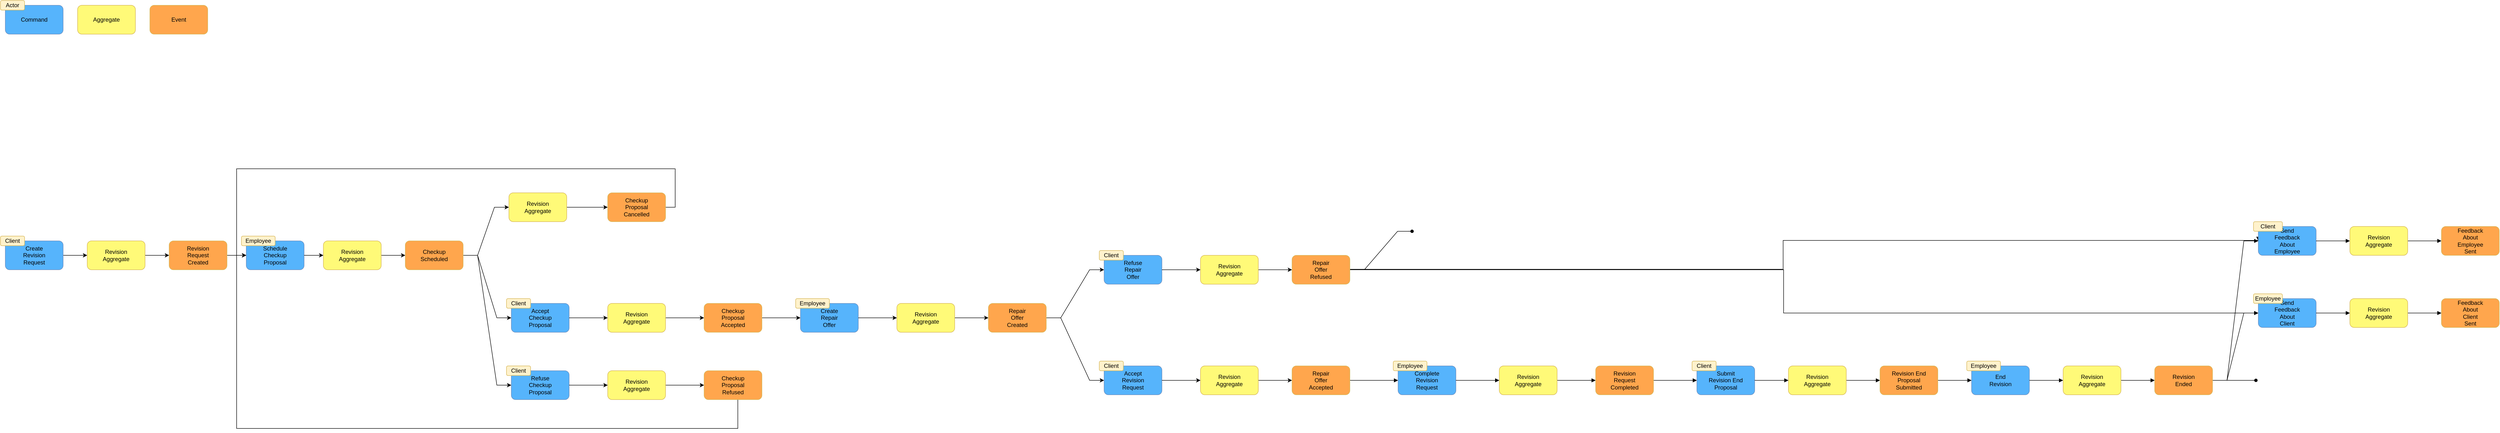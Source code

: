 <mxfile version="12.4.2" type="device" pages="1"><diagram id="Q2EZH66DtcWH2qnQFRf0" name="Page-1"><mxGraphModel dx="6433" dy="4361" grid="1" gridSize="10" guides="1" tooltips="1" connect="1" arrows="1" fold="1" page="0" pageScale="1" pageWidth="1600" pageHeight="1200" math="0" shadow="0"><root><mxCell id="0"/><mxCell id="1" parent="0"/><mxCell id="t-F11zMt_uVnYm2Mp9bM-4" style="edgeStyle=entityRelationEdgeStyle;rounded=0;orthogonalLoop=1;jettySize=auto;html=1;exitX=1;exitY=0.5;exitDx=0;exitDy=0;entryX=0;entryY=0.5;entryDx=0;entryDy=0;fontColor=#000000;" edge="1" parent="1" source="t-F11zMt_uVnYm2Mp9bM-1" target="t-F11zMt_uVnYm2Mp9bM-3"><mxGeometry relative="1" as="geometry"/></mxCell><mxCell id="t-F11zMt_uVnYm2Mp9bM-8" style="edgeStyle=entityRelationEdgeStyle;rounded=0;orthogonalLoop=1;jettySize=auto;html=1;exitX=1;exitY=0.5;exitDx=0;exitDy=0;entryX=0;entryY=0.5;entryDx=0;entryDy=0;fontColor=#000000;" edge="1" parent="1" source="t-F11zMt_uVnYm2Mp9bM-3" target="t-F11zMt_uVnYm2Mp9bM-7"><mxGeometry relative="1" as="geometry"/></mxCell><mxCell id="t-F11zMt_uVnYm2Mp9bM-3" value="Revision&lt;br&gt;Aggregate" style="rounded=1;whiteSpace=wrap;html=1;fillColor=#FFFA78;strokeColor=#d6b656;fontColor=#000000;" vertex="1" parent="1"><mxGeometry x="230" y="270" width="120" height="60" as="geometry"/></mxCell><mxCell id="t-F11zMt_uVnYm2Mp9bM-11" style="edgeStyle=entityRelationEdgeStyle;rounded=0;orthogonalLoop=1;jettySize=auto;html=1;exitX=1;exitY=0.5;exitDx=0;exitDy=0;fontColor=#000000;" edge="1" parent="1" source="t-F11zMt_uVnYm2Mp9bM-7" target="t-F11zMt_uVnYm2Mp9bM-9"><mxGeometry relative="1" as="geometry"/></mxCell><mxCell id="t-F11zMt_uVnYm2Mp9bM-7" value="Revision&lt;br&gt;Request&lt;br&gt;Created" style="rounded=1;whiteSpace=wrap;html=1;fillColor=#FFA64D;strokeColor=#d6b656;fontColor=#000000;" vertex="1" parent="1"><mxGeometry x="400" y="270" width="120" height="60" as="geometry"/></mxCell><mxCell id="t-F11zMt_uVnYm2Mp9bM-12" value="" style="group" vertex="1" connectable="0" parent="1"><mxGeometry x="550" y="260" width="130" height="70" as="geometry"/></mxCell><mxCell id="t-F11zMt_uVnYm2Mp9bM-9" value="Schedule&lt;br&gt;Checkup&lt;br&gt;Proposal" style="rounded=1;whiteSpace=wrap;html=1;fillColor=#56B4FC;strokeColor=#6c8ebf;fontColor=#000000;" vertex="1" parent="t-F11zMt_uVnYm2Mp9bM-12"><mxGeometry x="10" y="10" width="120" height="60" as="geometry"/></mxCell><mxCell id="t-F11zMt_uVnYm2Mp9bM-10" value="Employee" style="rounded=1;whiteSpace=wrap;html=1;fillColor=#fff2cc;strokeColor=#d6b656;fontColor=#000000;" vertex="1" parent="t-F11zMt_uVnYm2Mp9bM-12"><mxGeometry width="70" height="20" as="geometry"/></mxCell><mxCell id="t-F11zMt_uVnYm2Mp9bM-13" value="" style="group" vertex="1" connectable="0" parent="1"><mxGeometry x="50" y="260" width="130" height="70" as="geometry"/></mxCell><mxCell id="t-F11zMt_uVnYm2Mp9bM-1" value="Create&lt;br&gt;Revision&lt;br&gt;Request" style="rounded=1;whiteSpace=wrap;html=1;fillColor=#56B4FC;strokeColor=#6c8ebf;fontColor=#000000;" vertex="1" parent="t-F11zMt_uVnYm2Mp9bM-13"><mxGeometry x="10" y="10" width="120" height="60" as="geometry"/></mxCell><mxCell id="t-F11zMt_uVnYm2Mp9bM-5" value="Client" style="rounded=1;whiteSpace=wrap;html=1;fillColor=#fff2cc;strokeColor=#d6b656;fontColor=#000000;" vertex="1" parent="t-F11zMt_uVnYm2Mp9bM-13"><mxGeometry width="50" height="20" as="geometry"/></mxCell><mxCell id="t-F11zMt_uVnYm2Mp9bM-20" style="edgeStyle=entityRelationEdgeStyle;rounded=0;orthogonalLoop=1;jettySize=auto;html=1;exitX=1;exitY=0.5;exitDx=0;exitDy=0;entryX=0;entryY=0.5;entryDx=0;entryDy=0;fontColor=#000000;" edge="1" parent="1" source="t-F11zMt_uVnYm2Mp9bM-17" target="t-F11zMt_uVnYm2Mp9bM-19"><mxGeometry relative="1" as="geometry"/></mxCell><mxCell id="t-F11zMt_uVnYm2Mp9bM-17" value="Revision&lt;br&gt;Aggregate" style="rounded=1;whiteSpace=wrap;html=1;fillColor=#FFFA78;strokeColor=#d6b656;fontColor=#000000;" vertex="1" parent="1"><mxGeometry x="720" y="270" width="120" height="60" as="geometry"/></mxCell><mxCell id="t-F11zMt_uVnYm2Mp9bM-18" style="edgeStyle=entityRelationEdgeStyle;rounded=0;orthogonalLoop=1;jettySize=auto;html=1;exitX=1;exitY=0.5;exitDx=0;exitDy=0;fontColor=#000000;" edge="1" parent="1" source="t-F11zMt_uVnYm2Mp9bM-9" target="t-F11zMt_uVnYm2Mp9bM-17"><mxGeometry relative="1" as="geometry"/></mxCell><mxCell id="t-F11zMt_uVnYm2Mp9bM-24" style="edgeStyle=entityRelationEdgeStyle;rounded=0;orthogonalLoop=1;jettySize=auto;html=1;exitX=1;exitY=0.5;exitDx=0;exitDy=0;entryX=0;entryY=0.5;entryDx=0;entryDy=0;fontColor=#000000;" edge="1" parent="1" source="t-F11zMt_uVnYm2Mp9bM-19" target="t-F11zMt_uVnYm2Mp9bM-32"><mxGeometry relative="1" as="geometry"><mxPoint x="1109.765" y="199.824" as="targetPoint"/></mxGeometry></mxCell><mxCell id="t-F11zMt_uVnYm2Mp9bM-31" style="edgeStyle=entityRelationEdgeStyle;rounded=0;orthogonalLoop=1;jettySize=auto;html=1;exitX=1;exitY=0.5;exitDx=0;exitDy=0;entryX=0;entryY=0.5;entryDx=0;entryDy=0;fontColor=#000000;" edge="1" parent="1" source="t-F11zMt_uVnYm2Mp9bM-19" target="t-F11zMt_uVnYm2Mp9bM-29"><mxGeometry relative="1" as="geometry"/></mxCell><mxCell id="t-F11zMt_uVnYm2Mp9bM-68" style="edgeStyle=entityRelationEdgeStyle;rounded=0;orthogonalLoop=1;jettySize=auto;html=1;exitX=1;exitY=0.5;exitDx=0;exitDy=0;entryX=0;entryY=0.5;entryDx=0;entryDy=0;fontColor=#000000;" edge="1" parent="1" source="t-F11zMt_uVnYm2Mp9bM-19" target="t-F11zMt_uVnYm2Mp9bM-60"><mxGeometry relative="1" as="geometry"/></mxCell><mxCell id="t-F11zMt_uVnYm2Mp9bM-19" value="Checkup&lt;br&gt;Scheduled" style="rounded=1;whiteSpace=wrap;html=1;fillColor=#FFA64D;strokeColor=#d6b656;fontColor=#000000;" vertex="1" parent="1"><mxGeometry x="890" y="270" width="120" height="60" as="geometry"/></mxCell><mxCell id="t-F11zMt_uVnYm2Mp9bM-28" value="" style="group" vertex="1" connectable="0" parent="1"><mxGeometry x="1100" y="390" width="130" height="70" as="geometry"/></mxCell><mxCell id="t-F11zMt_uVnYm2Mp9bM-29" value="Accept&lt;br&gt;Checkup&lt;br&gt;Proposal" style="rounded=1;whiteSpace=wrap;html=1;fillColor=#56B4FC;strokeColor=#6c8ebf;fontColor=#000000;" vertex="1" parent="t-F11zMt_uVnYm2Mp9bM-28"><mxGeometry x="10" y="10" width="120" height="60" as="geometry"/></mxCell><mxCell id="t-F11zMt_uVnYm2Mp9bM-30" value="Client" style="rounded=1;whiteSpace=wrap;html=1;fillColor=#fff2cc;strokeColor=#d6b656;fontColor=#000000;" vertex="1" parent="t-F11zMt_uVnYm2Mp9bM-28"><mxGeometry width="50" height="20" as="geometry"/></mxCell><mxCell id="t-F11zMt_uVnYm2Mp9bM-38" style="edgeStyle=entityRelationEdgeStyle;rounded=0;orthogonalLoop=1;jettySize=auto;html=1;exitX=1;exitY=0.5;exitDx=0;exitDy=0;entryX=0;entryY=0.5;entryDx=0;entryDy=0;fontColor=#000000;" edge="1" parent="1" source="t-F11zMt_uVnYm2Mp9bM-32" target="t-F11zMt_uVnYm2Mp9bM-37"><mxGeometry relative="1" as="geometry"/></mxCell><mxCell id="t-F11zMt_uVnYm2Mp9bM-32" value="Revision&lt;br&gt;Aggregate" style="rounded=1;whiteSpace=wrap;html=1;fillColor=#FFFA78;strokeColor=#d6b656;fontColor=#000000;" vertex="1" parent="1"><mxGeometry x="1105" y="170" width="120" height="60" as="geometry"/></mxCell><mxCell id="t-F11zMt_uVnYm2Mp9bM-41" style="edgeStyle=entityRelationEdgeStyle;rounded=0;orthogonalLoop=1;jettySize=auto;html=1;exitX=1;exitY=0.5;exitDx=0;exitDy=0;entryX=0;entryY=0.5;entryDx=0;entryDy=0;fontColor=#000000;" edge="1" parent="1" source="t-F11zMt_uVnYm2Mp9bM-35" target="t-F11zMt_uVnYm2Mp9bM-40"><mxGeometry relative="1" as="geometry"/></mxCell><mxCell id="t-F11zMt_uVnYm2Mp9bM-35" value="Revision&lt;br&gt;Aggregate" style="rounded=1;whiteSpace=wrap;html=1;fillColor=#FFFA78;strokeColor=#d6b656;fontColor=#000000;" vertex="1" parent="1"><mxGeometry x="1310" y="400" width="120" height="60" as="geometry"/></mxCell><mxCell id="t-F11zMt_uVnYm2Mp9bM-36" style="edgeStyle=entityRelationEdgeStyle;rounded=0;orthogonalLoop=1;jettySize=auto;html=1;exitX=1;exitY=0.5;exitDx=0;exitDy=0;entryX=0;entryY=0.5;entryDx=0;entryDy=0;fontColor=#000000;" edge="1" parent="1" source="t-F11zMt_uVnYm2Mp9bM-29" target="t-F11zMt_uVnYm2Mp9bM-35"><mxGeometry relative="1" as="geometry"/></mxCell><mxCell id="t-F11zMt_uVnYm2Mp9bM-39" style="rounded=0;orthogonalLoop=1;jettySize=auto;html=1;exitX=1;exitY=0.5;exitDx=0;exitDy=0;entryX=0;entryY=0.5;entryDx=0;entryDy=0;fontColor=#000000;edgeStyle=orthogonalEdgeStyle;" edge="1" parent="1" source="t-F11zMt_uVnYm2Mp9bM-37" target="t-F11zMt_uVnYm2Mp9bM-9"><mxGeometry relative="1" as="geometry"><Array as="points"><mxPoint x="1450" y="200"/><mxPoint x="1450" y="120"/><mxPoint x="540" y="120"/><mxPoint x="540" y="300"/></Array></mxGeometry></mxCell><mxCell id="t-F11zMt_uVnYm2Mp9bM-37" value="Checkup&lt;br&gt;Proposal&lt;br&gt;Cancelled" style="rounded=1;whiteSpace=wrap;html=1;fillColor=#FFA64D;strokeColor=#d6b656;fontColor=#000000;" vertex="1" parent="1"><mxGeometry x="1310" y="170" width="120" height="60" as="geometry"/></mxCell><mxCell id="t-F11zMt_uVnYm2Mp9bM-48" style="edgeStyle=entityRelationEdgeStyle;rounded=0;orthogonalLoop=1;jettySize=auto;html=1;exitX=1;exitY=0.5;exitDx=0;exitDy=0;entryX=0;entryY=0.5;entryDx=0;entryDy=0;fontColor=#000000;" edge="1" parent="1" source="t-F11zMt_uVnYm2Mp9bM-40" target="t-F11zMt_uVnYm2Mp9bM-46"><mxGeometry relative="1" as="geometry"/></mxCell><mxCell id="t-F11zMt_uVnYm2Mp9bM-40" value="Checkup&lt;br&gt;Proposal&lt;br&gt;Accepted" style="rounded=1;whiteSpace=wrap;html=1;fillColor=#FFA64D;strokeColor=#d6b656;fontColor=#000000;" vertex="1" parent="1"><mxGeometry x="1510" y="400" width="120" height="60" as="geometry"/></mxCell><mxCell id="t-F11zMt_uVnYm2Mp9bM-45" value="" style="group" vertex="1" connectable="0" parent="1"><mxGeometry x="1700" y="390" width="130" height="70" as="geometry"/></mxCell><mxCell id="t-F11zMt_uVnYm2Mp9bM-46" value="Create&lt;br&gt;Repair&lt;br&gt;Offer" style="rounded=1;whiteSpace=wrap;html=1;fillColor=#56B4FC;strokeColor=#6c8ebf;fontColor=#000000;" vertex="1" parent="t-F11zMt_uVnYm2Mp9bM-45"><mxGeometry x="10" y="10" width="120" height="60" as="geometry"/></mxCell><mxCell id="t-F11zMt_uVnYm2Mp9bM-47" value="Employee" style="rounded=1;whiteSpace=wrap;html=1;fillColor=#fff2cc;strokeColor=#d6b656;fontColor=#000000;" vertex="1" parent="t-F11zMt_uVnYm2Mp9bM-45"><mxGeometry width="70" height="20" as="geometry"/></mxCell><mxCell id="t-F11zMt_uVnYm2Mp9bM-53" value="" style="group" vertex="1" connectable="0" parent="1"><mxGeometry x="50" y="-230" width="130" height="70" as="geometry"/></mxCell><mxCell id="t-F11zMt_uVnYm2Mp9bM-54" value="Command" style="rounded=1;whiteSpace=wrap;html=1;fillColor=#56B4FC;strokeColor=#6c8ebf;fontColor=#000000;" vertex="1" parent="t-F11zMt_uVnYm2Mp9bM-53"><mxGeometry x="10" y="10" width="120" height="60" as="geometry"/></mxCell><mxCell id="t-F11zMt_uVnYm2Mp9bM-55" value="Actor" style="rounded=1;whiteSpace=wrap;html=1;fillColor=#fff2cc;strokeColor=#d6b656;fontColor=#000000;" vertex="1" parent="t-F11zMt_uVnYm2Mp9bM-53"><mxGeometry width="50" height="20" as="geometry"/></mxCell><mxCell id="t-F11zMt_uVnYm2Mp9bM-56" value="Aggregate" style="rounded=1;whiteSpace=wrap;html=1;fillColor=#FFFA78;strokeColor=#d6b656;fontColor=#000000;" vertex="1" parent="1"><mxGeometry x="210" y="-220" width="120" height="60" as="geometry"/></mxCell><mxCell id="t-F11zMt_uVnYm2Mp9bM-57" value="Event" style="rounded=1;whiteSpace=wrap;html=1;fillColor=#FFA64D;strokeColor=#d6b656;fontColor=#000000;" vertex="1" parent="1"><mxGeometry x="360" y="-220" width="120" height="60" as="geometry"/></mxCell><mxCell id="t-F11zMt_uVnYm2Mp9bM-59" value="" style="group" vertex="1" connectable="0" parent="1"><mxGeometry x="1100" y="530" width="130" height="70" as="geometry"/></mxCell><mxCell id="t-F11zMt_uVnYm2Mp9bM-60" value="Refuse&lt;br&gt;Checkup&lt;br&gt;Proposal" style="rounded=1;whiteSpace=wrap;html=1;fillColor=#56B4FC;strokeColor=#6c8ebf;fontColor=#000000;" vertex="1" parent="t-F11zMt_uVnYm2Mp9bM-59"><mxGeometry x="10" y="10" width="120" height="60" as="geometry"/></mxCell><mxCell id="t-F11zMt_uVnYm2Mp9bM-61" value="Client" style="rounded=1;whiteSpace=wrap;html=1;fillColor=#fff2cc;strokeColor=#d6b656;fontColor=#000000;" vertex="1" parent="t-F11zMt_uVnYm2Mp9bM-59"><mxGeometry width="50" height="20" as="geometry"/></mxCell><mxCell id="t-F11zMt_uVnYm2Mp9bM-65" style="edgeStyle=entityRelationEdgeStyle;rounded=0;orthogonalLoop=1;jettySize=auto;html=1;exitX=1;exitY=0.5;exitDx=0;exitDy=0;entryX=0;entryY=0.5;entryDx=0;entryDy=0;fontColor=#000000;" edge="1" parent="1" source="t-F11zMt_uVnYm2Mp9bM-62" target="t-F11zMt_uVnYm2Mp9bM-63"><mxGeometry relative="1" as="geometry"/></mxCell><mxCell id="t-F11zMt_uVnYm2Mp9bM-62" value="Revision&lt;br&gt;Aggregate" style="rounded=1;whiteSpace=wrap;html=1;fillColor=#FFFA78;strokeColor=#d6b656;fontColor=#000000;" vertex="1" parent="1"><mxGeometry x="1310" y="540" width="120" height="60" as="geometry"/></mxCell><mxCell id="t-F11zMt_uVnYm2Mp9bM-69" style="edgeStyle=orthogonalEdgeStyle;rounded=0;orthogonalLoop=1;jettySize=auto;html=1;exitX=0.5;exitY=1;exitDx=0;exitDy=0;fontColor=#000000;" edge="1" parent="1" source="t-F11zMt_uVnYm2Mp9bM-63"><mxGeometry relative="1" as="geometry"><mxPoint x="560" y="300.0" as="targetPoint"/><Array as="points"><mxPoint x="1580" y="660"/><mxPoint x="540" y="660"/><mxPoint x="540" y="300"/></Array></mxGeometry></mxCell><mxCell id="t-F11zMt_uVnYm2Mp9bM-63" value="Checkup&lt;br&gt;Proposal&lt;br&gt;Refused" style="rounded=1;whiteSpace=wrap;html=1;fillColor=#FFA64D;strokeColor=#d6b656;fontColor=#000000;" vertex="1" parent="1"><mxGeometry x="1510" y="540" width="120" height="60" as="geometry"/></mxCell><mxCell id="t-F11zMt_uVnYm2Mp9bM-64" style="edgeStyle=entityRelationEdgeStyle;rounded=0;orthogonalLoop=1;jettySize=auto;html=1;exitX=1;exitY=0.5;exitDx=0;exitDy=0;entryX=0;entryY=0.5;entryDx=0;entryDy=0;fontColor=#000000;" edge="1" parent="1" source="t-F11zMt_uVnYm2Mp9bM-60" target="t-F11zMt_uVnYm2Mp9bM-62"><mxGeometry relative="1" as="geometry"/></mxCell><mxCell id="t-F11zMt_uVnYm2Mp9bM-73" style="edgeStyle=orthogonalEdgeStyle;rounded=0;orthogonalLoop=1;jettySize=auto;html=1;exitX=1;exitY=0.5;exitDx=0;exitDy=0;fontColor=#000000;" edge="1" parent="1" source="t-F11zMt_uVnYm2Mp9bM-70" target="t-F11zMt_uVnYm2Mp9bM-72"><mxGeometry relative="1" as="geometry"/></mxCell><mxCell id="t-F11zMt_uVnYm2Mp9bM-70" value="Revision&lt;br&gt;Aggregate" style="rounded=1;whiteSpace=wrap;html=1;fillColor=#FFFA78;strokeColor=#d6b656;fontColor=#000000;" vertex="1" parent="1"><mxGeometry x="1910" y="400" width="120" height="60" as="geometry"/></mxCell><mxCell id="t-F11zMt_uVnYm2Mp9bM-71" style="edgeStyle=orthogonalEdgeStyle;rounded=0;orthogonalLoop=1;jettySize=auto;html=1;exitX=1;exitY=0.5;exitDx=0;exitDy=0;fontColor=#000000;" edge="1" parent="1" source="t-F11zMt_uVnYm2Mp9bM-46" target="t-F11zMt_uVnYm2Mp9bM-70"><mxGeometry relative="1" as="geometry"/></mxCell><mxCell id="t-F11zMt_uVnYm2Mp9bM-80" style="edgeStyle=entityRelationEdgeStyle;rounded=0;orthogonalLoop=1;jettySize=auto;html=1;exitX=1;exitY=0.5;exitDx=0;exitDy=0;entryX=0;entryY=0.5;entryDx=0;entryDy=0;fontColor=#000000;" edge="1" parent="1" source="t-F11zMt_uVnYm2Mp9bM-72" target="t-F11zMt_uVnYm2Mp9bM-75"><mxGeometry relative="1" as="geometry"/></mxCell><mxCell id="t-F11zMt_uVnYm2Mp9bM-85" style="edgeStyle=entityRelationEdgeStyle;rounded=0;orthogonalLoop=1;jettySize=auto;html=1;exitX=1;exitY=0.5;exitDx=0;exitDy=0;entryX=0;entryY=0.5;entryDx=0;entryDy=0;fontColor=#000000;" edge="1" parent="1" source="t-F11zMt_uVnYm2Mp9bM-72" target="t-F11zMt_uVnYm2Mp9bM-78"><mxGeometry relative="1" as="geometry"/></mxCell><mxCell id="t-F11zMt_uVnYm2Mp9bM-72" value="Repair&lt;br&gt;Offer&lt;br&gt;Created" style="rounded=1;whiteSpace=wrap;html=1;fillColor=#FFA64D;strokeColor=#d6b656;fontColor=#000000;" vertex="1" parent="1"><mxGeometry x="2100" y="400" width="120" height="60" as="geometry"/></mxCell><mxCell id="t-F11zMt_uVnYm2Mp9bM-74" value="" style="group" vertex="1" connectable="0" parent="1"><mxGeometry x="2330" y="290" width="130" height="70" as="geometry"/></mxCell><mxCell id="t-F11zMt_uVnYm2Mp9bM-75" value="Refuse&lt;br&gt;Repair&lt;br&gt;Offer" style="rounded=1;whiteSpace=wrap;html=1;fillColor=#56B4FC;strokeColor=#6c8ebf;fontColor=#000000;" vertex="1" parent="t-F11zMt_uVnYm2Mp9bM-74"><mxGeometry x="10" y="10" width="120" height="60" as="geometry"/></mxCell><mxCell id="t-F11zMt_uVnYm2Mp9bM-76" value="Client" style="rounded=1;whiteSpace=wrap;html=1;fillColor=#fff2cc;strokeColor=#d6b656;fontColor=#000000;" vertex="1" parent="t-F11zMt_uVnYm2Mp9bM-74"><mxGeometry width="50" height="20" as="geometry"/></mxCell><mxCell id="t-F11zMt_uVnYm2Mp9bM-77" value="" style="group" vertex="1" connectable="0" parent="1"><mxGeometry x="2330" y="520" width="130" height="70" as="geometry"/></mxCell><mxCell id="t-F11zMt_uVnYm2Mp9bM-78" value="Accept&lt;br&gt;Revision&lt;br&gt;Request" style="rounded=1;whiteSpace=wrap;html=1;fillColor=#56B4FC;strokeColor=#6c8ebf;fontColor=#000000;" vertex="1" parent="t-F11zMt_uVnYm2Mp9bM-77"><mxGeometry x="10" y="10" width="120" height="60" as="geometry"/></mxCell><mxCell id="t-F11zMt_uVnYm2Mp9bM-79" value="Client" style="rounded=1;whiteSpace=wrap;html=1;fillColor=#fff2cc;strokeColor=#d6b656;fontColor=#000000;" vertex="1" parent="t-F11zMt_uVnYm2Mp9bM-77"><mxGeometry width="50" height="20" as="geometry"/></mxCell><mxCell id="t-F11zMt_uVnYm2Mp9bM-84" style="edgeStyle=entityRelationEdgeStyle;rounded=0;orthogonalLoop=1;jettySize=auto;html=1;exitX=1;exitY=0.5;exitDx=0;exitDy=0;entryX=0;entryY=0.5;entryDx=0;entryDy=0;fontColor=#000000;" edge="1" parent="1" source="t-F11zMt_uVnYm2Mp9bM-81" target="t-F11zMt_uVnYm2Mp9bM-82"><mxGeometry relative="1" as="geometry"/></mxCell><mxCell id="t-F11zMt_uVnYm2Mp9bM-81" value="Revision&lt;br&gt;Aggregate" style="rounded=1;whiteSpace=wrap;html=1;fillColor=#FFFA78;strokeColor=#d6b656;fontColor=#000000;" vertex="1" parent="1"><mxGeometry x="2540" y="300" width="120" height="60" as="geometry"/></mxCell><mxCell id="t-F11zMt_uVnYm2Mp9bM-125" style="edgeStyle=orthogonalEdgeStyle;rounded=0;orthogonalLoop=1;jettySize=auto;html=1;exitX=1;exitY=0.5;exitDx=0;exitDy=0;entryX=0;entryY=0.5;entryDx=0;entryDy=0;endArrow=block;endFill=1;fontColor=#000000;" edge="1" parent="1" source="t-F11zMt_uVnYm2Mp9bM-82" target="t-F11zMt_uVnYm2Mp9bM-117"><mxGeometry relative="1" as="geometry"><Array as="points"><mxPoint x="3749" y="329"/><mxPoint x="3749" y="269"/></Array></mxGeometry></mxCell><mxCell id="t-F11zMt_uVnYm2Mp9bM-136" style="edgeStyle=orthogonalEdgeStyle;rounded=0;orthogonalLoop=1;jettySize=auto;html=1;exitX=1;exitY=0.5;exitDx=0;exitDy=0;entryX=0;entryY=0.5;entryDx=0;entryDy=0;endArrow=block;endFill=1;fontColor=#000000;" edge="1" parent="1" source="t-F11zMt_uVnYm2Mp9bM-82" target="t-F11zMt_uVnYm2Mp9bM-127"><mxGeometry relative="1" as="geometry"><Array as="points"><mxPoint x="3750" y="330"/><mxPoint x="3750" y="420"/></Array></mxGeometry></mxCell><mxCell id="t-F11zMt_uVnYm2Mp9bM-137" style="edgeStyle=entityRelationEdgeStyle;rounded=0;orthogonalLoop=1;jettySize=auto;html=1;exitX=1;exitY=0.5;exitDx=0;exitDy=0;endArrow=oval;endFill=1;fontColor=#000000;" edge="1" parent="1" source="t-F11zMt_uVnYm2Mp9bM-82"><mxGeometry relative="1" as="geometry"><mxPoint x="2979" y="250" as="targetPoint"/></mxGeometry></mxCell><mxCell id="t-F11zMt_uVnYm2Mp9bM-82" value="Repair&lt;br&gt;Offer&lt;br&gt;Refused" style="rounded=1;whiteSpace=wrap;html=1;fillColor=#FFA64D;strokeColor=#d6b656;fontColor=#000000;" vertex="1" parent="1"><mxGeometry x="2730" y="300" width="120" height="60" as="geometry"/></mxCell><mxCell id="t-F11zMt_uVnYm2Mp9bM-83" style="edgeStyle=entityRelationEdgeStyle;rounded=0;orthogonalLoop=1;jettySize=auto;html=1;exitX=1;exitY=0.5;exitDx=0;exitDy=0;entryX=0;entryY=0.5;entryDx=0;entryDy=0;fontColor=#000000;" edge="1" parent="1" source="t-F11zMt_uVnYm2Mp9bM-75" target="t-F11zMt_uVnYm2Mp9bM-81"><mxGeometry relative="1" as="geometry"/></mxCell><mxCell id="t-F11zMt_uVnYm2Mp9bM-89" style="edgeStyle=entityRelationEdgeStyle;rounded=0;orthogonalLoop=1;jettySize=auto;html=1;exitX=1;exitY=0.5;exitDx=0;exitDy=0;entryX=0;entryY=0.5;entryDx=0;entryDy=0;fontColor=#000000;" edge="1" parent="1" source="t-F11zMt_uVnYm2Mp9bM-86" target="t-F11zMt_uVnYm2Mp9bM-87"><mxGeometry relative="1" as="geometry"/></mxCell><mxCell id="t-F11zMt_uVnYm2Mp9bM-86" value="Revision&lt;br&gt;Aggregate" style="rounded=1;whiteSpace=wrap;html=1;fillColor=#FFFA78;strokeColor=#d6b656;fontColor=#000000;" vertex="1" parent="1"><mxGeometry x="2540" y="530" width="120" height="60" as="geometry"/></mxCell><mxCell id="t-F11zMt_uVnYm2Mp9bM-94" style="edgeStyle=entityRelationEdgeStyle;rounded=0;orthogonalLoop=1;jettySize=auto;html=1;exitX=1;exitY=0.5;exitDx=0;exitDy=0;entryX=0;entryY=0.5;entryDx=0;entryDy=0;endArrow=block;endFill=1;fontColor=#000000;" edge="1" parent="1" source="t-F11zMt_uVnYm2Mp9bM-87" target="t-F11zMt_uVnYm2Mp9bM-92"><mxGeometry relative="1" as="geometry"/></mxCell><mxCell id="t-F11zMt_uVnYm2Mp9bM-87" value="Repair&lt;br&gt;Offer&lt;br&gt;Accepted" style="rounded=1;whiteSpace=wrap;html=1;fillColor=#FFA64D;strokeColor=#d6b656;fontColor=#000000;" vertex="1" parent="1"><mxGeometry x="2730" y="530" width="120" height="60" as="geometry"/></mxCell><mxCell id="t-F11zMt_uVnYm2Mp9bM-88" style="edgeStyle=entityRelationEdgeStyle;rounded=0;orthogonalLoop=1;jettySize=auto;html=1;exitX=1;exitY=0.5;exitDx=0;exitDy=0;entryX=0;entryY=0.5;entryDx=0;entryDy=0;fontColor=#000000;" edge="1" parent="1" source="t-F11zMt_uVnYm2Mp9bM-78" target="t-F11zMt_uVnYm2Mp9bM-86"><mxGeometry relative="1" as="geometry"/></mxCell><mxCell id="t-F11zMt_uVnYm2Mp9bM-91" value="" style="group" vertex="1" connectable="0" parent="1"><mxGeometry x="2940" y="520" width="130" height="70" as="geometry"/></mxCell><mxCell id="t-F11zMt_uVnYm2Mp9bM-92" value="Complete&lt;br&gt;Revision&lt;br&gt;Request" style="rounded=1;whiteSpace=wrap;html=1;fillColor=#56B4FC;strokeColor=#6c8ebf;fontColor=#000000;" vertex="1" parent="t-F11zMt_uVnYm2Mp9bM-91"><mxGeometry x="10" y="10" width="120" height="60" as="geometry"/></mxCell><mxCell id="t-F11zMt_uVnYm2Mp9bM-93" value="Employee" style="rounded=1;whiteSpace=wrap;html=1;fillColor=#fff2cc;strokeColor=#d6b656;fontColor=#000000;" vertex="1" parent="t-F11zMt_uVnYm2Mp9bM-91"><mxGeometry width="70" height="20" as="geometry"/></mxCell><mxCell id="t-F11zMt_uVnYm2Mp9bM-99" style="edgeStyle=entityRelationEdgeStyle;rounded=0;orthogonalLoop=1;jettySize=auto;html=1;exitX=1;exitY=0.5;exitDx=0;exitDy=0;entryX=0;entryY=0.5;entryDx=0;entryDy=0;endArrow=block;endFill=1;fontColor=#000000;" edge="1" parent="1" source="t-F11zMt_uVnYm2Mp9bM-95" target="t-F11zMt_uVnYm2Mp9bM-98"><mxGeometry relative="1" as="geometry"/></mxCell><mxCell id="t-F11zMt_uVnYm2Mp9bM-95" value="Revision&lt;br&gt;Aggregate" style="rounded=1;whiteSpace=wrap;html=1;fillColor=#FFFA78;strokeColor=#d6b656;fontColor=#000000;" vertex="1" parent="1"><mxGeometry x="3160" y="530" width="120" height="60" as="geometry"/></mxCell><mxCell id="t-F11zMt_uVnYm2Mp9bM-97" style="edgeStyle=entityRelationEdgeStyle;rounded=0;orthogonalLoop=1;jettySize=auto;html=1;exitX=1;exitY=0.5;exitDx=0;exitDy=0;entryX=0;entryY=0.5;entryDx=0;entryDy=0;endArrow=block;endFill=1;fontColor=#000000;" edge="1" parent="1" source="t-F11zMt_uVnYm2Mp9bM-92" target="t-F11zMt_uVnYm2Mp9bM-95"><mxGeometry relative="1" as="geometry"/></mxCell><mxCell id="t-F11zMt_uVnYm2Mp9bM-103" style="edgeStyle=entityRelationEdgeStyle;rounded=0;orthogonalLoop=1;jettySize=auto;html=1;exitX=1;exitY=0.5;exitDx=0;exitDy=0;entryX=0;entryY=0.5;entryDx=0;entryDy=0;endArrow=block;endFill=1;fontColor=#000000;" edge="1" parent="1" source="t-F11zMt_uVnYm2Mp9bM-98" target="t-F11zMt_uVnYm2Mp9bM-101"><mxGeometry relative="1" as="geometry"/></mxCell><mxCell id="t-F11zMt_uVnYm2Mp9bM-98" value="Revision&lt;br&gt;Request&lt;br&gt;Completed" style="rounded=1;whiteSpace=wrap;html=1;fillColor=#FFA64D;strokeColor=#d6b656;fontColor=#000000;" vertex="1" parent="1"><mxGeometry x="3360" y="530" width="120" height="60" as="geometry"/></mxCell><mxCell id="t-F11zMt_uVnYm2Mp9bM-100" value="" style="group" vertex="1" connectable="0" parent="1"><mxGeometry x="3560" y="520" width="130" height="70" as="geometry"/></mxCell><mxCell id="t-F11zMt_uVnYm2Mp9bM-101" value="Submit&lt;br&gt;Revision End&lt;br&gt;Proposal" style="rounded=1;whiteSpace=wrap;html=1;fillColor=#56B4FC;strokeColor=#6c8ebf;fontColor=#000000;" vertex="1" parent="t-F11zMt_uVnYm2Mp9bM-100"><mxGeometry x="10" y="10" width="120" height="60" as="geometry"/></mxCell><mxCell id="t-F11zMt_uVnYm2Mp9bM-102" value="Client" style="rounded=1;whiteSpace=wrap;html=1;fillColor=#fff2cc;strokeColor=#d6b656;fontColor=#000000;" vertex="1" parent="t-F11zMt_uVnYm2Mp9bM-100"><mxGeometry width="50" height="20" as="geometry"/></mxCell><mxCell id="t-F11zMt_uVnYm2Mp9bM-107" style="edgeStyle=entityRelationEdgeStyle;rounded=0;orthogonalLoop=1;jettySize=auto;html=1;exitX=1;exitY=0.5;exitDx=0;exitDy=0;entryX=0;entryY=0.5;entryDx=0;entryDy=0;endArrow=block;endFill=1;fontColor=#000000;" edge="1" parent="1" source="t-F11zMt_uVnYm2Mp9bM-104" target="t-F11zMt_uVnYm2Mp9bM-105"><mxGeometry relative="1" as="geometry"/></mxCell><mxCell id="t-F11zMt_uVnYm2Mp9bM-104" value="Revision&lt;br&gt;Aggregate" style="rounded=1;whiteSpace=wrap;html=1;fillColor=#FFFA78;strokeColor=#d6b656;fontColor=#000000;" vertex="1" parent="1"><mxGeometry x="3760" y="530" width="120" height="60" as="geometry"/></mxCell><mxCell id="t-F11zMt_uVnYm2Mp9bM-111" style="edgeStyle=entityRelationEdgeStyle;rounded=0;orthogonalLoop=1;jettySize=auto;html=1;exitX=1;exitY=0.5;exitDx=0;exitDy=0;entryX=0;entryY=0.5;entryDx=0;entryDy=0;endArrow=block;endFill=1;fontColor=#000000;" edge="1" parent="1" source="t-F11zMt_uVnYm2Mp9bM-105" target="t-F11zMt_uVnYm2Mp9bM-109"><mxGeometry relative="1" as="geometry"/></mxCell><mxCell id="t-F11zMt_uVnYm2Mp9bM-105" value="Revision End&lt;br&gt;Proposal&lt;br&gt;Submitted" style="rounded=1;whiteSpace=wrap;html=1;fillColor=#FFA64D;strokeColor=#d6b656;fontColor=#000000;" vertex="1" parent="1"><mxGeometry x="3950" y="530" width="120" height="60" as="geometry"/></mxCell><mxCell id="t-F11zMt_uVnYm2Mp9bM-106" style="edgeStyle=entityRelationEdgeStyle;rounded=0;orthogonalLoop=1;jettySize=auto;html=1;exitX=1;exitY=0.5;exitDx=0;exitDy=0;entryX=0;entryY=0.5;entryDx=0;entryDy=0;endArrow=block;endFill=1;fontColor=#000000;" edge="1" parent="1" source="t-F11zMt_uVnYm2Mp9bM-101" target="t-F11zMt_uVnYm2Mp9bM-104"><mxGeometry relative="1" as="geometry"/></mxCell><mxCell id="t-F11zMt_uVnYm2Mp9bM-108" value="" style="group" vertex="1" connectable="0" parent="1"><mxGeometry x="4130" y="520" width="130" height="70" as="geometry"/></mxCell><mxCell id="t-F11zMt_uVnYm2Mp9bM-109" value="End&lt;br&gt;Revision" style="rounded=1;whiteSpace=wrap;html=1;fillColor=#56B4FC;strokeColor=#6c8ebf;fontColor=#000000;" vertex="1" parent="t-F11zMt_uVnYm2Mp9bM-108"><mxGeometry x="10" y="10" width="120" height="60" as="geometry"/></mxCell><mxCell id="t-F11zMt_uVnYm2Mp9bM-110" value="Employee" style="rounded=1;whiteSpace=wrap;html=1;fillColor=#fff2cc;strokeColor=#d6b656;fontColor=#000000;" vertex="1" parent="t-F11zMt_uVnYm2Mp9bM-108"><mxGeometry width="70" height="20" as="geometry"/></mxCell><mxCell id="t-F11zMt_uVnYm2Mp9bM-115" style="edgeStyle=entityRelationEdgeStyle;rounded=0;orthogonalLoop=1;jettySize=auto;html=1;exitX=1;exitY=0.5;exitDx=0;exitDy=0;entryX=0;entryY=0.5;entryDx=0;entryDy=0;endArrow=block;endFill=1;fontColor=#000000;" edge="1" parent="1" source="t-F11zMt_uVnYm2Mp9bM-112" target="t-F11zMt_uVnYm2Mp9bM-113"><mxGeometry relative="1" as="geometry"/></mxCell><mxCell id="t-F11zMt_uVnYm2Mp9bM-112" value="Revision&lt;br&gt;Aggregate" style="rounded=1;whiteSpace=wrap;html=1;fillColor=#FFFA78;strokeColor=#d6b656;fontColor=#000000;" vertex="1" parent="1"><mxGeometry x="4330" y="530" width="120" height="60" as="geometry"/></mxCell><mxCell id="t-F11zMt_uVnYm2Mp9bM-123" style="edgeStyle=entityRelationEdgeStyle;rounded=0;orthogonalLoop=1;jettySize=auto;html=1;exitX=1;exitY=0.5;exitDx=0;exitDy=0;entryX=0;entryY=0.5;entryDx=0;entryDy=0;endArrow=block;endFill=1;fontColor=#000000;" edge="1" parent="1" source="t-F11zMt_uVnYm2Mp9bM-113" target="t-F11zMt_uVnYm2Mp9bM-117"><mxGeometry relative="1" as="geometry"/></mxCell><mxCell id="t-F11zMt_uVnYm2Mp9bM-124" style="edgeStyle=entityRelationEdgeStyle;rounded=0;orthogonalLoop=1;jettySize=auto;html=1;exitX=1;exitY=0.5;exitDx=0;exitDy=0;endArrow=oval;endFill=1;fontColor=#000000;" edge="1" parent="1" source="t-F11zMt_uVnYm2Mp9bM-113"><mxGeometry relative="1" as="geometry"><mxPoint x="4730" y="560" as="targetPoint"/></mxGeometry></mxCell><mxCell id="t-F11zMt_uVnYm2Mp9bM-135" style="edgeStyle=entityRelationEdgeStyle;rounded=0;orthogonalLoop=1;jettySize=auto;html=1;exitX=1;exitY=0.5;exitDx=0;exitDy=0;entryX=0;entryY=0.5;entryDx=0;entryDy=0;endArrow=block;endFill=1;fontColor=#000000;" edge="1" parent="1" source="t-F11zMt_uVnYm2Mp9bM-113" target="t-F11zMt_uVnYm2Mp9bM-127"><mxGeometry relative="1" as="geometry"/></mxCell><mxCell id="t-F11zMt_uVnYm2Mp9bM-113" value="Revision&lt;br&gt;Ended" style="rounded=1;whiteSpace=wrap;html=1;fillColor=#FFA64D;strokeColor=#d6b656;fontColor=#000000;" vertex="1" parent="1"><mxGeometry x="4520" y="530" width="120" height="60" as="geometry"/></mxCell><mxCell id="t-F11zMt_uVnYm2Mp9bM-114" style="edgeStyle=entityRelationEdgeStyle;rounded=0;orthogonalLoop=1;jettySize=auto;html=1;exitX=1;exitY=0.5;exitDx=0;exitDy=0;entryX=0;entryY=0.5;entryDx=0;entryDy=0;endArrow=block;endFill=1;fontColor=#000000;" edge="1" parent="1" source="t-F11zMt_uVnYm2Mp9bM-109" target="t-F11zMt_uVnYm2Mp9bM-112"><mxGeometry relative="1" as="geometry"/></mxCell><mxCell id="t-F11zMt_uVnYm2Mp9bM-116" value="" style="group" vertex="1" connectable="0" parent="1"><mxGeometry x="4725" y="230" width="130" height="70" as="geometry"/></mxCell><mxCell id="t-F11zMt_uVnYm2Mp9bM-117" value="Send&lt;br&gt;Feedback&lt;br&gt;About&lt;br&gt;Employee" style="rounded=1;whiteSpace=wrap;html=1;fillColor=#56B4FC;strokeColor=#6c8ebf;fontColor=#000000;" vertex="1" parent="t-F11zMt_uVnYm2Mp9bM-116"><mxGeometry x="10" y="10" width="120" height="60" as="geometry"/></mxCell><mxCell id="t-F11zMt_uVnYm2Mp9bM-118" value="Client" style="rounded=1;whiteSpace=wrap;html=1;fillColor=#fff2cc;strokeColor=#d6b656;fontColor=#000000;" vertex="1" parent="t-F11zMt_uVnYm2Mp9bM-116"><mxGeometry width="60" height="20" as="geometry"/></mxCell><mxCell id="t-F11zMt_uVnYm2Mp9bM-119" style="edgeStyle=entityRelationEdgeStyle;rounded=0;orthogonalLoop=1;jettySize=auto;html=1;exitX=1;exitY=0.5;exitDx=0;exitDy=0;entryX=0;entryY=0.5;entryDx=0;entryDy=0;endArrow=block;endFill=1;fontColor=#000000;" edge="1" parent="1" source="t-F11zMt_uVnYm2Mp9bM-120" target="t-F11zMt_uVnYm2Mp9bM-121"><mxGeometry relative="1" as="geometry"/></mxCell><mxCell id="t-F11zMt_uVnYm2Mp9bM-120" value="Revision&lt;br&gt;Aggregate" style="rounded=1;whiteSpace=wrap;html=1;fillColor=#FFFA78;strokeColor=#d6b656;fontColor=#000000;" vertex="1" parent="1"><mxGeometry x="4925" y="240" width="120" height="60" as="geometry"/></mxCell><mxCell id="t-F11zMt_uVnYm2Mp9bM-121" value="Feedback&lt;br&gt;About&lt;br&gt;Employee&lt;br&gt;Sent" style="rounded=1;whiteSpace=wrap;html=1;fillColor=#FFA64D;strokeColor=#d6b656;fontColor=#000000;" vertex="1" parent="1"><mxGeometry x="5115" y="240" width="120" height="60" as="geometry"/></mxCell><mxCell id="t-F11zMt_uVnYm2Mp9bM-122" style="edgeStyle=entityRelationEdgeStyle;rounded=0;orthogonalLoop=1;jettySize=auto;html=1;exitX=1;exitY=0.5;exitDx=0;exitDy=0;entryX=0;entryY=0.5;entryDx=0;entryDy=0;endArrow=block;endFill=1;fontColor=#000000;" edge="1" parent="1" source="t-F11zMt_uVnYm2Mp9bM-117" target="t-F11zMt_uVnYm2Mp9bM-120"><mxGeometry relative="1" as="geometry"/></mxCell><mxCell id="t-F11zMt_uVnYm2Mp9bM-126" value="" style="group" vertex="1" connectable="0" parent="1"><mxGeometry x="4725" y="380" width="130" height="70" as="geometry"/></mxCell><mxCell id="t-F11zMt_uVnYm2Mp9bM-127" value="Send&lt;br&gt;Feedback&lt;br&gt;About&lt;br&gt;Client" style="rounded=1;whiteSpace=wrap;html=1;fillColor=#56B4FC;strokeColor=#6c8ebf;fontColor=#000000;" vertex="1" parent="t-F11zMt_uVnYm2Mp9bM-126"><mxGeometry x="10" y="10" width="120" height="60" as="geometry"/></mxCell><mxCell id="t-F11zMt_uVnYm2Mp9bM-128" value="Employee" style="rounded=1;whiteSpace=wrap;html=1;fillColor=#fff2cc;strokeColor=#d6b656;fontColor=#000000;" vertex="1" parent="t-F11zMt_uVnYm2Mp9bM-126"><mxGeometry width="60" height="20" as="geometry"/></mxCell><mxCell id="t-F11zMt_uVnYm2Mp9bM-129" style="edgeStyle=entityRelationEdgeStyle;rounded=0;orthogonalLoop=1;jettySize=auto;html=1;exitX=1;exitY=0.5;exitDx=0;exitDy=0;entryX=0;entryY=0.5;entryDx=0;entryDy=0;endArrow=block;endFill=1;fontColor=#000000;" edge="1" parent="1" source="t-F11zMt_uVnYm2Mp9bM-130" target="t-F11zMt_uVnYm2Mp9bM-131"><mxGeometry relative="1" as="geometry"/></mxCell><mxCell id="t-F11zMt_uVnYm2Mp9bM-130" value="Revision&lt;br&gt;Aggregate" style="rounded=1;whiteSpace=wrap;html=1;fillColor=#FFFA78;strokeColor=#d6b656;fontColor=#000000;" vertex="1" parent="1"><mxGeometry x="4925" y="390" width="120" height="60" as="geometry"/></mxCell><mxCell id="t-F11zMt_uVnYm2Mp9bM-131" value="Feedback&lt;br&gt;About&lt;br&gt;Client&lt;br&gt;Sent" style="rounded=1;whiteSpace=wrap;html=1;fillColor=#FFA64D;strokeColor=#d6b656;fontColor=#000000;" vertex="1" parent="1"><mxGeometry x="5115" y="390" width="120" height="60" as="geometry"/></mxCell><mxCell id="t-F11zMt_uVnYm2Mp9bM-132" style="edgeStyle=entityRelationEdgeStyle;rounded=0;orthogonalLoop=1;jettySize=auto;html=1;exitX=1;exitY=0.5;exitDx=0;exitDy=0;entryX=0;entryY=0.5;entryDx=0;entryDy=0;endArrow=block;endFill=1;fontColor=#000000;" edge="1" parent="1" source="t-F11zMt_uVnYm2Mp9bM-127" target="t-F11zMt_uVnYm2Mp9bM-130"><mxGeometry relative="1" as="geometry"/></mxCell></root></mxGraphModel></diagram></mxfile>